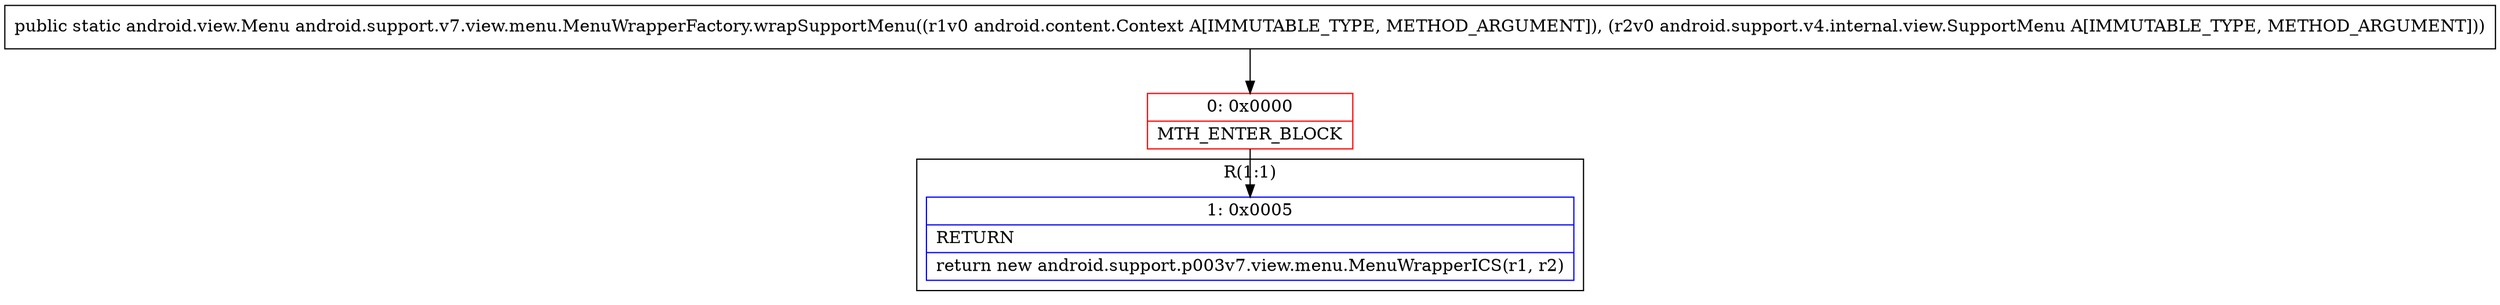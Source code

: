 digraph "CFG forandroid.support.v7.view.menu.MenuWrapperFactory.wrapSupportMenu(Landroid\/content\/Context;Landroid\/support\/v4\/internal\/view\/SupportMenu;)Landroid\/view\/Menu;" {
subgraph cluster_Region_89042692 {
label = "R(1:1)";
node [shape=record,color=blue];
Node_1 [shape=record,label="{1\:\ 0x0005|RETURN\l|return new android.support.p003v7.view.menu.MenuWrapperICS(r1, r2)\l}"];
}
Node_0 [shape=record,color=red,label="{0\:\ 0x0000|MTH_ENTER_BLOCK\l}"];
MethodNode[shape=record,label="{public static android.view.Menu android.support.v7.view.menu.MenuWrapperFactory.wrapSupportMenu((r1v0 android.content.Context A[IMMUTABLE_TYPE, METHOD_ARGUMENT]), (r2v0 android.support.v4.internal.view.SupportMenu A[IMMUTABLE_TYPE, METHOD_ARGUMENT])) }"];
MethodNode -> Node_0;
Node_0 -> Node_1;
}

